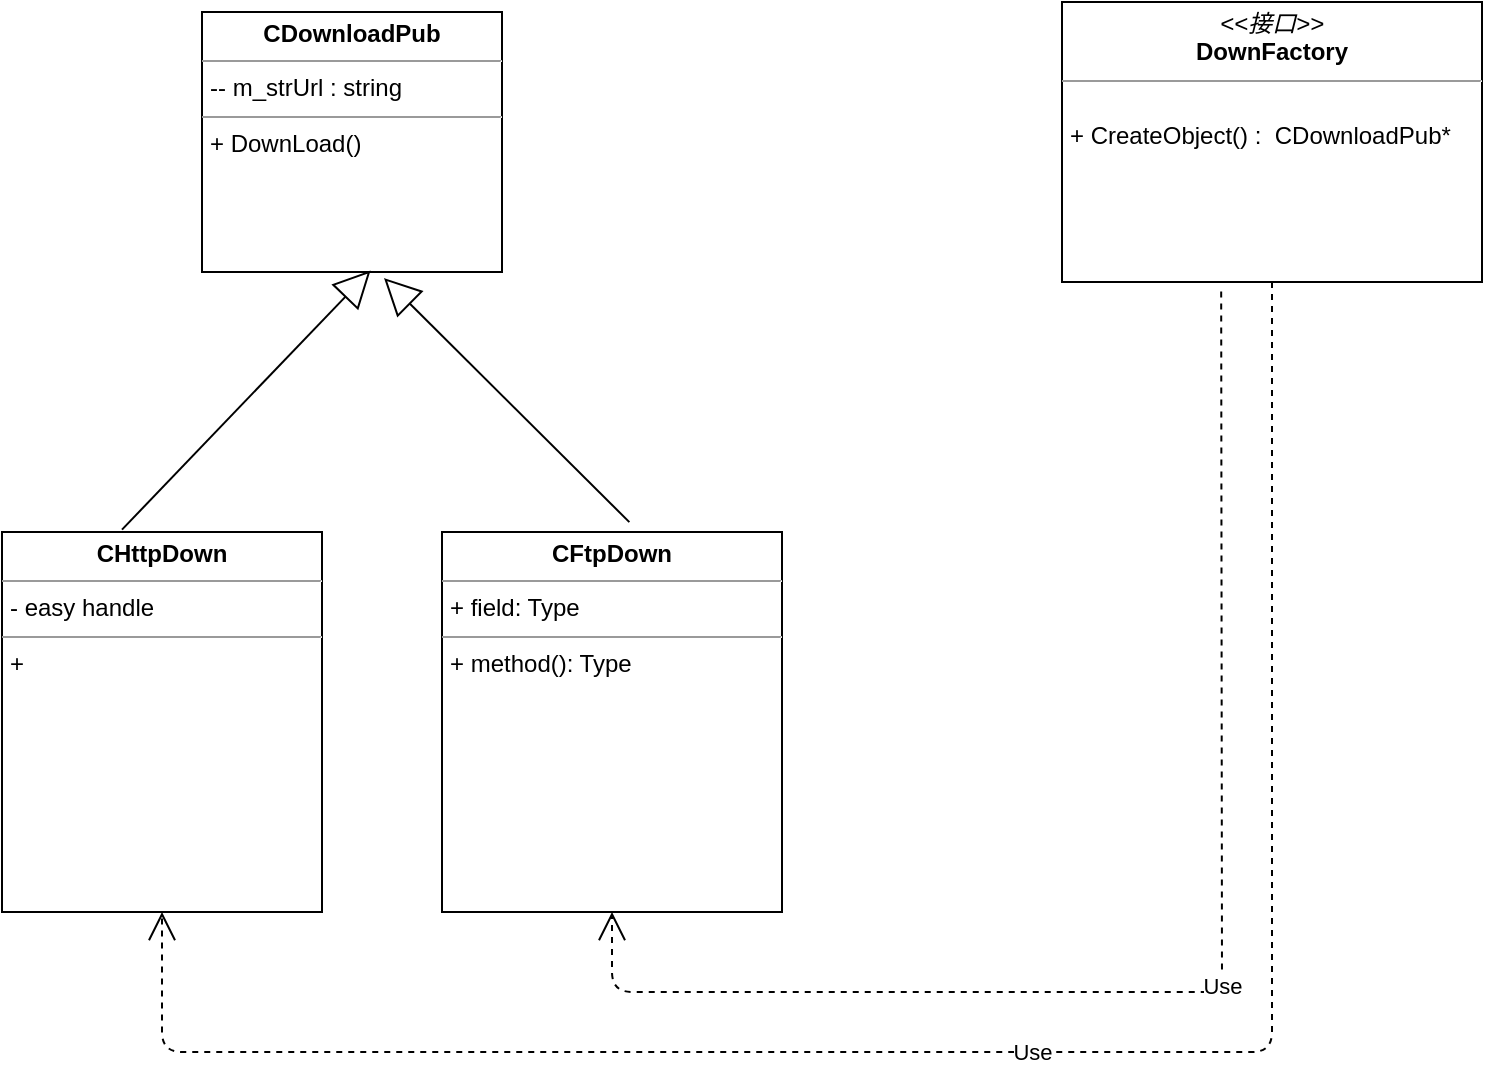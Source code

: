 <mxfile version="12.4.2" type="github" pages="1"><diagram id="w0D0igB8q91yzGITACf2" name="Page-1"><mxGraphModel dx="1021" dy="529" grid="1" gridSize="10" guides="1" tooltips="1" connect="1" arrows="1" fold="1" page="1" pageScale="1" pageWidth="827" pageHeight="1169" math="0" shadow="0"><root><mxCell id="0"/><mxCell id="1" parent="0"/><mxCell id="qZJkAX18xuGWwpmqGrsN-1" value="&lt;p style=&quot;margin: 0px ; margin-top: 4px ; text-align: center&quot;&gt;&lt;b&gt;&lt;font style=&quot;vertical-align: inherit&quot;&gt;&lt;font style=&quot;vertical-align: inherit&quot;&gt;CDownloadPub&lt;/font&gt;&lt;/font&gt;&lt;/b&gt;&lt;/p&gt;&lt;hr size=&quot;1&quot;&gt;&lt;p style=&quot;margin: 0px ; margin-left: 4px&quot;&gt;&lt;font style=&quot;vertical-align: inherit&quot;&gt;&lt;font style=&quot;vertical-align: inherit&quot;&gt;-- m_strUrl : string&lt;/font&gt;&lt;/font&gt;&lt;/p&gt;&lt;hr size=&quot;1&quot;&gt;&lt;p style=&quot;margin: 0px ; margin-left: 4px&quot;&gt;&lt;font style=&quot;vertical-align: inherit&quot;&gt;&lt;font style=&quot;vertical-align: inherit&quot;&gt;+ DownLoad()&amp;nbsp;&lt;/font&gt;&lt;/font&gt;&lt;/p&gt;" style="verticalAlign=top;align=left;overflow=fill;fontSize=12;fontFamily=Helvetica;html=1;" vertex="1" parent="1"><mxGeometry x="130" y="110" width="150" height="130" as="geometry"/></mxCell><mxCell id="qZJkAX18xuGWwpmqGrsN-2" value="&lt;p style=&quot;margin: 0px ; margin-top: 4px ; text-align: center&quot;&gt;&lt;i&gt;&lt;font style=&quot;vertical-align: inherit&quot;&gt;&lt;font style=&quot;vertical-align: inherit&quot;&gt;&amp;lt;&amp;lt;接口&amp;gt;&amp;gt; &lt;/font&gt;&lt;/font&gt;&lt;/i&gt;&lt;br&gt;&lt;b&gt;&lt;font style=&quot;vertical-align: inherit&quot;&gt;&lt;font style=&quot;vertical-align: inherit&quot;&gt;DownFactory&lt;/font&gt;&lt;/font&gt;&lt;/b&gt;&lt;/p&gt;&lt;hr size=&quot;1&quot;&gt;&lt;p style=&quot;margin: 0px ; margin-left: 4px&quot;&gt;&lt;br&gt;&lt;/p&gt;&lt;p style=&quot;margin: 0px ; margin-left: 4px&quot;&gt;+ CreateObject() :&amp;nbsp; CDownloadPub*&lt;/p&gt;" style="verticalAlign=top;align=left;overflow=fill;fontSize=12;fontFamily=Helvetica;html=1;" vertex="1" parent="1"><mxGeometry x="560" y="105" width="210" height="140" as="geometry"/></mxCell><mxCell id="qZJkAX18xuGWwpmqGrsN-3" value="&lt;p style=&quot;margin: 0px ; margin-top: 4px ; text-align: center&quot;&gt;&lt;b&gt;&lt;font style=&quot;vertical-align: inherit&quot;&gt;&lt;font style=&quot;vertical-align: inherit&quot;&gt;CHttpDown&lt;/font&gt;&lt;/font&gt;&lt;/b&gt;&lt;/p&gt;&lt;hr size=&quot;1&quot;&gt;&lt;p style=&quot;margin: 0px ; margin-left: 4px&quot;&gt;&lt;font style=&quot;vertical-align: inherit&quot;&gt;&lt;font style=&quot;vertical-align: inherit&quot;&gt;- easy handle&lt;/font&gt;&lt;/font&gt;&lt;/p&gt;&lt;hr size=&quot;1&quot;&gt;&lt;p style=&quot;margin: 0px ; margin-left: 4px&quot;&gt;&lt;font style=&quot;vertical-align: inherit&quot;&gt;&lt;font style=&quot;vertical-align: inherit&quot;&gt;+&amp;nbsp;&lt;/font&gt;&lt;/font&gt;&lt;/p&gt;" style="verticalAlign=top;align=left;overflow=fill;fontSize=12;fontFamily=Helvetica;html=1;" vertex="1" parent="1"><mxGeometry x="30" y="370" width="160" height="190" as="geometry"/></mxCell><mxCell id="qZJkAX18xuGWwpmqGrsN-6" value="" style="endArrow=block;endSize=16;endFill=0;html=1;entryX=0.562;entryY=0.994;entryDx=0;entryDy=0;entryPerimeter=0;" edge="1" parent="1" target="qZJkAX18xuGWwpmqGrsN-1"><mxGeometry width="160" relative="1" as="geometry"><mxPoint x="90" y="368.82" as="sourcePoint"/><mxPoint x="250" y="368.82" as="targetPoint"/><Array as="points"/></mxGeometry></mxCell><mxCell id="qZJkAX18xuGWwpmqGrsN-9" value="&lt;p style=&quot;margin: 0px ; margin-top: 4px ; text-align: center&quot;&gt;&lt;b&gt;CFtpDown&lt;/b&gt;&lt;/p&gt;&lt;hr size=&quot;1&quot;&gt;&lt;p style=&quot;margin: 0px ; margin-left: 4px&quot;&gt;+ field: Type&lt;/p&gt;&lt;hr size=&quot;1&quot;&gt;&lt;p style=&quot;margin: 0px ; margin-left: 4px&quot;&gt;+ method(): Type&lt;/p&gt;" style="verticalAlign=top;align=left;overflow=fill;fontSize=12;fontFamily=Helvetica;html=1;" vertex="1" parent="1"><mxGeometry x="250" y="370" width="170" height="190" as="geometry"/></mxCell><mxCell id="qZJkAX18xuGWwpmqGrsN-10" value="" style="endArrow=block;endSize=16;endFill=0;html=1;exitX=0.551;exitY=-0.026;exitDx=0;exitDy=0;exitPerimeter=0;" edge="1" parent="1" source="qZJkAX18xuGWwpmqGrsN-9"><mxGeometry width="160" relative="1" as="geometry"><mxPoint x="100" y="378.82" as="sourcePoint"/><mxPoint x="221" y="243" as="targetPoint"/><Array as="points"/></mxGeometry></mxCell><mxCell id="qZJkAX18xuGWwpmqGrsN-11" value="Use" style="endArrow=open;endSize=12;dashed=1;html=1;exitX=0.5;exitY=1;exitDx=0;exitDy=0;" edge="1" parent="1" source="qZJkAX18xuGWwpmqGrsN-2" target="qZJkAX18xuGWwpmqGrsN-3"><mxGeometry width="160" relative="1" as="geometry"><mxPoint x="30" y="580" as="sourcePoint"/><mxPoint x="60" y="640" as="targetPoint"/><Array as="points"><mxPoint x="665" y="630"/><mxPoint x="110" y="630"/></Array></mxGeometry></mxCell><mxCell id="qZJkAX18xuGWwpmqGrsN-12" value="Use" style="endArrow=open;endSize=12;dashed=1;html=1;entryX=0.5;entryY=1;entryDx=0;entryDy=0;exitX=0.379;exitY=1.034;exitDx=0;exitDy=0;exitPerimeter=0;" edge="1" parent="1" source="qZJkAX18xuGWwpmqGrsN-2" target="qZJkAX18xuGWwpmqGrsN-9"><mxGeometry width="160" relative="1" as="geometry"><mxPoint x="30" y="670" as="sourcePoint"/><mxPoint x="190" y="670" as="targetPoint"/><Array as="points"><mxPoint x="640" y="600"/><mxPoint x="335" y="600"/></Array></mxGeometry></mxCell></root></mxGraphModel></diagram></mxfile>